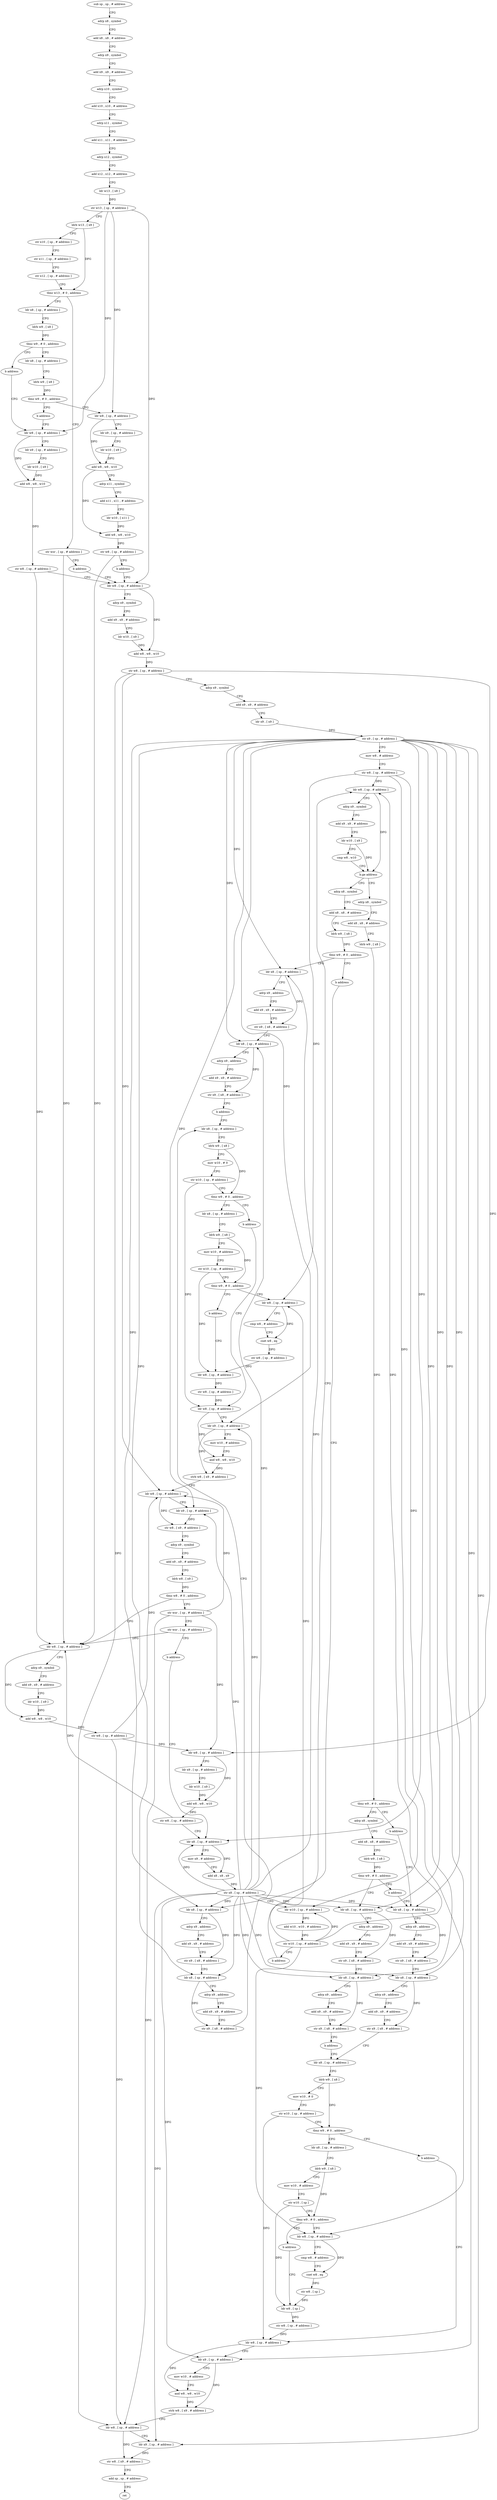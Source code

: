 digraph "func" {
"4229004" [label = "sub sp , sp , # address" ]
"4229008" [label = "adrp x8 , symbol" ]
"4229012" [label = "add x8 , x8 , # address" ]
"4229016" [label = "adrp x9 , symbol" ]
"4229020" [label = "add x9 , x9 , # address" ]
"4229024" [label = "adrp x10 , symbol" ]
"4229028" [label = "add x10 , x10 , # address" ]
"4229032" [label = "adrp x11 , symbol" ]
"4229036" [label = "add x11 , x11 , # address" ]
"4229040" [label = "adrp x12 , symbol" ]
"4229044" [label = "add x12 , x12 , # address" ]
"4229048" [label = "ldr w13 , [ x8 ]" ]
"4229052" [label = "str w13 , [ sp , # address ]" ]
"4229056" [label = "ldrb w13 , [ x9 ]" ]
"4229060" [label = "str x10 , [ sp , # address ]" ]
"4229064" [label = "str x11 , [ sp , # address ]" ]
"4229068" [label = "str x12 , [ sp , # address ]" ]
"4229072" [label = "tbnz w13 , # 0 , address" ]
"4229084" [label = "ldr x8 , [ sp , # address ]" ]
"4229076" [label = "str wzr , [ sp , # address ]" ]
"4229088" [label = "ldrb w9 , [ x8 ]" ]
"4229092" [label = "tbnz w9 , # 0 , address" ]
"4229100" [label = "ldr x8 , [ sp , # address ]" ]
"4229096" [label = "b address" ]
"4229080" [label = "b address" ]
"4229176" [label = "ldr w8 , [ sp , # address ]" ]
"4229104" [label = "ldrb w9 , [ x8 ]" ]
"4229108" [label = "tbnz w9 , # 0 , address" ]
"4229116" [label = "ldr w8 , [ sp , # address ]" ]
"4229112" [label = "b address" ]
"4229156" [label = "ldr w8 , [ sp , # address ]" ]
"4229180" [label = "adrp x9 , symbol" ]
"4229184" [label = "add x9 , x9 , # address" ]
"4229188" [label = "ldr w10 , [ x9 ]" ]
"4229192" [label = "add w8 , w8 , w10" ]
"4229196" [label = "str w8 , [ sp , # address ]" ]
"4229200" [label = "adrp x9 , symbol" ]
"4229204" [label = "add x9 , x9 , # address" ]
"4229208" [label = "ldr x9 , [ x9 ]" ]
"4229212" [label = "str x9 , [ sp , # address ]" ]
"4229216" [label = "mov w8 , # address" ]
"4229220" [label = "str w8 , [ sp , # address ]" ]
"4229224" [label = "ldr w8 , [ sp , # address ]" ]
"4229120" [label = "ldr x9 , [ sp , # address ]" ]
"4229124" [label = "ldr w10 , [ x9 ]" ]
"4229128" [label = "add w8 , w8 , w10" ]
"4229132" [label = "adrp x11 , symbol" ]
"4229136" [label = "add x11 , x11 , # address" ]
"4229140" [label = "ldr w10 , [ x11 ]" ]
"4229144" [label = "add w8 , w8 , w10" ]
"4229148" [label = "str w8 , [ sp , # address ]" ]
"4229152" [label = "b address" ]
"4229160" [label = "ldr x9 , [ sp , # address ]" ]
"4229164" [label = "ldr w10 , [ x9 ]" ]
"4229168" [label = "add w8 , w8 , w10" ]
"4229172" [label = "str w8 , [ sp , # address ]" ]
"4229544" [label = "adrp x8 , symbol" ]
"4229548" [label = "add x8 , x8 , # address" ]
"4229552" [label = "ldrb w9 , [ x8 ]" ]
"4229556" [label = "tbnz w9 , # 0 , address" ]
"4229564" [label = "adrp x8 , symbol" ]
"4229560" [label = "b address" ]
"4229248" [label = "adrp x8 , symbol" ]
"4229252" [label = "add x8 , x8 , # address" ]
"4229256" [label = "ldrb w9 , [ x8 ]" ]
"4229260" [label = "tbnz w9 , # 0 , address" ]
"4229268" [label = "ldr x8 , [ sp , # address ]" ]
"4229264" [label = "b address" ]
"4229568" [label = "add x8 , x8 , # address" ]
"4229572" [label = "ldrb w9 , [ x8 ]" ]
"4229576" [label = "tbnz w9 , # 0 , address" ]
"4229584" [label = "ldr x8 , [ sp , # address ]" ]
"4229580" [label = "b address" ]
"4229620" [label = "ldr x8 , [ sp , # address ]" ]
"4229272" [label = "adrp x9 , address" ]
"4229276" [label = "add x9 , x9 , # address" ]
"4229280" [label = "str x9 , [ x8 , # address ]" ]
"4229284" [label = "ldr x8 , [ sp , # address ]" ]
"4229288" [label = "adrp x9 , address" ]
"4229292" [label = "add x9 , x9 , # address" ]
"4229296" [label = "str x9 , [ x8 , # address ]" ]
"4229300" [label = "b address" ]
"4229336" [label = "ldr x8 , [ sp , # address ]" ]
"4229304" [label = "ldr x8 , [ sp , # address ]" ]
"4229588" [label = "adrp x9 , address" ]
"4229592" [label = "add x9 , x9 , # address" ]
"4229596" [label = "str x9 , [ x8 , # address ]" ]
"4229600" [label = "ldr x8 , [ sp , # address ]" ]
"4229604" [label = "adrp x9 , address" ]
"4229608" [label = "add x9 , x9 , # address" ]
"4229612" [label = "str x9 , [ x8 , # address ]" ]
"4229616" [label = "b address" ]
"4229652" [label = "ldr x8 , [ sp , # address ]" ]
"4229624" [label = "adrp x9 , address" ]
"4229628" [label = "add x9 , x9 , # address" ]
"4229632" [label = "str x9 , [ x8 , # address ]" ]
"4229636" [label = "ldr x8 , [ sp , # address ]" ]
"4229640" [label = "adrp x9 , address" ]
"4229644" [label = "add x9 , x9 , # address" ]
"4229648" [label = "str x9 , [ x8 , # address ]" ]
"4229340" [label = "ldrb w9 , [ x8 ]" ]
"4229344" [label = "mov w10 , # 0" ]
"4229348" [label = "str w10 , [ sp , # address ]" ]
"4229352" [label = "tbnz w9 , # 0 , address" ]
"4229360" [label = "ldr x8 , [ sp , # address ]" ]
"4229356" [label = "b address" ]
"4229308" [label = "adrp x9 , address" ]
"4229312" [label = "add x9 , x9 , # address" ]
"4229316" [label = "str x9 , [ x8 , # address ]" ]
"4229320" [label = "ldr x8 , [ sp , # address ]" ]
"4229324" [label = "adrp x9 , address" ]
"4229328" [label = "add x9 , x9 , # address" ]
"4229332" [label = "str x9 , [ x8 , # address ]" ]
"4229656" [label = "ldrb w9 , [ x8 ]" ]
"4229660" [label = "mov w10 , # 0" ]
"4229664" [label = "str w10 , [ sp , # address ]" ]
"4229668" [label = "tbnz w9 , # 0 , address" ]
"4229676" [label = "ldr x8 , [ sp , # address ]" ]
"4229672" [label = "b address" ]
"4229680" [label = "ldrb w9 , [ x8 ]" ]
"4229684" [label = "mov w10 , # address" ]
"4229688" [label = "str w10 , [ sp ]" ]
"4229692" [label = "tbnz w9 , # 0 , address" ]
"4229700" [label = "ldr w8 , [ sp , # address ]" ]
"4229696" [label = "b address" ]
"4229724" [label = "ldr w8 , [ sp , # address ]" ]
"4229364" [label = "ldrb w9 , [ x8 ]" ]
"4229368" [label = "mov w10 , # address" ]
"4229372" [label = "str w10 , [ sp , # address ]" ]
"4229376" [label = "tbnz w9 , # 0 , address" ]
"4229384" [label = "ldr w8 , [ sp , # address ]" ]
"4229380" [label = "b address" ]
"4229408" [label = "ldr w8 , [ sp , # address ]" ]
"4229704" [label = "cmp w8 , # address" ]
"4229708" [label = "cset w8 , eq" ]
"4229712" [label = "str w8 , [ sp ]" ]
"4229716" [label = "ldr w8 , [ sp ]" ]
"4229728" [label = "ldr x9 , [ sp , # address ]" ]
"4229732" [label = "mov w10 , # address" ]
"4229736" [label = "and w8 , w8 , w10" ]
"4229740" [label = "strb w8 , [ x9 , # address ]" ]
"4229744" [label = "ldr w8 , [ sp , # address ]" ]
"4229748" [label = "ldr x9 , [ sp , # address ]" ]
"4229752" [label = "str w8 , [ x9 , # address ]" ]
"4229756" [label = "add sp , sp , # address" ]
"4229760" [label = "ret" ]
"4229388" [label = "cmp w8 , # address" ]
"4229392" [label = "cset w8 , eq" ]
"4229396" [label = "str w8 , [ sp , # address ]" ]
"4229400" [label = "ldr w8 , [ sp , # address ]" ]
"4229412" [label = "ldr x9 , [ sp , # address ]" ]
"4229416" [label = "mov w10 , # address" ]
"4229420" [label = "and w8 , w8 , w10" ]
"4229424" [label = "strb w8 , [ x9 , # address ]" ]
"4229428" [label = "ldr w8 , [ sp , # address ]" ]
"4229432" [label = "ldr x9 , [ sp , # address ]" ]
"4229436" [label = "str w8 , [ x9 , # address ]" ]
"4229440" [label = "adrp x9 , symbol" ]
"4229444" [label = "add x9 , x9 , # address" ]
"4229448" [label = "ldrb w8 , [ x9 ]" ]
"4229452" [label = "tbnz w8 , # 0 , address" ]
"4229468" [label = "ldr w8 , [ sp , # address ]" ]
"4229456" [label = "str wzr , [ sp , # address ]" ]
"4229720" [label = "str w8 , [ sp , # address ]" ]
"4229472" [label = "adrp x9 , symbol" ]
"4229476" [label = "add x9 , x9 , # address" ]
"4229480" [label = "ldr w10 , [ x9 ]" ]
"4229484" [label = "add w8 , w8 , w10" ]
"4229488" [label = "str w8 , [ sp , # address ]" ]
"4229492" [label = "ldr w8 , [ sp , # address ]" ]
"4229496" [label = "ldr x9 , [ sp , # address ]" ]
"4229500" [label = "ldr w10 , [ x9 ]" ]
"4229504" [label = "add w8 , w8 , w10" ]
"4229508" [label = "str w8 , [ sp , # address ]" ]
"4229512" [label = "ldr x8 , [ sp , # address ]" ]
"4229460" [label = "str wzr , [ sp , # address ]" ]
"4229464" [label = "b address" ]
"4229404" [label = "str w8 , [ sp , # address ]" ]
"4229228" [label = "adrp x9 , symbol" ]
"4229232" [label = "add x9 , x9 , # address" ]
"4229236" [label = "ldr w10 , [ x9 ]" ]
"4229240" [label = "cmp w8 , w10" ]
"4229244" [label = "b.ge address" ]
"4229516" [label = "mov x9 , # address" ]
"4229520" [label = "add x8 , x8 , x9" ]
"4229524" [label = "str x8 , [ sp , # address ]" ]
"4229528" [label = "ldr w10 , [ sp , # address ]" ]
"4229532" [label = "add w10 , w10 , # address" ]
"4229536" [label = "str w10 , [ sp , # address ]" ]
"4229540" [label = "b address" ]
"4229004" -> "4229008" [ label = "CFG" ]
"4229008" -> "4229012" [ label = "CFG" ]
"4229012" -> "4229016" [ label = "CFG" ]
"4229016" -> "4229020" [ label = "CFG" ]
"4229020" -> "4229024" [ label = "CFG" ]
"4229024" -> "4229028" [ label = "CFG" ]
"4229028" -> "4229032" [ label = "CFG" ]
"4229032" -> "4229036" [ label = "CFG" ]
"4229036" -> "4229040" [ label = "CFG" ]
"4229040" -> "4229044" [ label = "CFG" ]
"4229044" -> "4229048" [ label = "CFG" ]
"4229048" -> "4229052" [ label = "DFG" ]
"4229052" -> "4229056" [ label = "CFG" ]
"4229052" -> "4229176" [ label = "DFG" ]
"4229052" -> "4229116" [ label = "DFG" ]
"4229052" -> "4229156" [ label = "DFG" ]
"4229056" -> "4229060" [ label = "CFG" ]
"4229056" -> "4229072" [ label = "DFG" ]
"4229060" -> "4229064" [ label = "CFG" ]
"4229064" -> "4229068" [ label = "CFG" ]
"4229068" -> "4229072" [ label = "CFG" ]
"4229072" -> "4229084" [ label = "CFG" ]
"4229072" -> "4229076" [ label = "CFG" ]
"4229084" -> "4229088" [ label = "CFG" ]
"4229076" -> "4229080" [ label = "CFG" ]
"4229076" -> "4229468" [ label = "DFG" ]
"4229088" -> "4229092" [ label = "DFG" ]
"4229092" -> "4229100" [ label = "CFG" ]
"4229092" -> "4229096" [ label = "CFG" ]
"4229100" -> "4229104" [ label = "CFG" ]
"4229096" -> "4229156" [ label = "CFG" ]
"4229080" -> "4229176" [ label = "CFG" ]
"4229176" -> "4229180" [ label = "CFG" ]
"4229176" -> "4229192" [ label = "DFG" ]
"4229104" -> "4229108" [ label = "DFG" ]
"4229108" -> "4229116" [ label = "CFG" ]
"4229108" -> "4229112" [ label = "CFG" ]
"4229116" -> "4229120" [ label = "CFG" ]
"4229116" -> "4229128" [ label = "DFG" ]
"4229112" -> "4229156" [ label = "CFG" ]
"4229156" -> "4229160" [ label = "CFG" ]
"4229156" -> "4229168" [ label = "DFG" ]
"4229180" -> "4229184" [ label = "CFG" ]
"4229184" -> "4229188" [ label = "CFG" ]
"4229188" -> "4229192" [ label = "DFG" ]
"4229192" -> "4229196" [ label = "DFG" ]
"4229196" -> "4229200" [ label = "CFG" ]
"4229196" -> "4229428" [ label = "DFG" ]
"4229196" -> "4229744" [ label = "DFG" ]
"4229196" -> "4229492" [ label = "DFG" ]
"4229200" -> "4229204" [ label = "CFG" ]
"4229204" -> "4229208" [ label = "CFG" ]
"4229208" -> "4229212" [ label = "DFG" ]
"4229212" -> "4229216" [ label = "CFG" ]
"4229212" -> "4229268" [ label = "DFG" ]
"4229212" -> "4229284" [ label = "DFG" ]
"4229212" -> "4229584" [ label = "DFG" ]
"4229212" -> "4229600" [ label = "DFG" ]
"4229212" -> "4229620" [ label = "DFG" ]
"4229212" -> "4229636" [ label = "DFG" ]
"4229212" -> "4229304" [ label = "DFG" ]
"4229212" -> "4229320" [ label = "DFG" ]
"4229212" -> "4229412" [ label = "DFG" ]
"4229212" -> "4229432" [ label = "DFG" ]
"4229212" -> "4229728" [ label = "DFG" ]
"4229212" -> "4229748" [ label = "DFG" ]
"4229212" -> "4229512" [ label = "DFG" ]
"4229216" -> "4229220" [ label = "CFG" ]
"4229220" -> "4229224" [ label = "DFG" ]
"4229220" -> "4229384" [ label = "DFG" ]
"4229220" -> "4229700" [ label = "DFG" ]
"4229220" -> "4229528" [ label = "DFG" ]
"4229224" -> "4229228" [ label = "CFG" ]
"4229224" -> "4229244" [ label = "DFG" ]
"4229120" -> "4229124" [ label = "CFG" ]
"4229124" -> "4229128" [ label = "DFG" ]
"4229128" -> "4229132" [ label = "CFG" ]
"4229128" -> "4229144" [ label = "DFG" ]
"4229132" -> "4229136" [ label = "CFG" ]
"4229136" -> "4229140" [ label = "CFG" ]
"4229140" -> "4229144" [ label = "DFG" ]
"4229144" -> "4229148" [ label = "DFG" ]
"4229148" -> "4229152" [ label = "CFG" ]
"4229148" -> "4229468" [ label = "DFG" ]
"4229152" -> "4229176" [ label = "CFG" ]
"4229160" -> "4229164" [ label = "CFG" ]
"4229164" -> "4229168" [ label = "DFG" ]
"4229168" -> "4229172" [ label = "DFG" ]
"4229172" -> "4229176" [ label = "CFG" ]
"4229172" -> "4229468" [ label = "DFG" ]
"4229544" -> "4229548" [ label = "CFG" ]
"4229548" -> "4229552" [ label = "CFG" ]
"4229552" -> "4229556" [ label = "DFG" ]
"4229556" -> "4229564" [ label = "CFG" ]
"4229556" -> "4229560" [ label = "CFG" ]
"4229564" -> "4229568" [ label = "CFG" ]
"4229560" -> "4229620" [ label = "CFG" ]
"4229248" -> "4229252" [ label = "CFG" ]
"4229252" -> "4229256" [ label = "CFG" ]
"4229256" -> "4229260" [ label = "DFG" ]
"4229260" -> "4229268" [ label = "CFG" ]
"4229260" -> "4229264" [ label = "CFG" ]
"4229268" -> "4229272" [ label = "CFG" ]
"4229268" -> "4229280" [ label = "DFG" ]
"4229264" -> "4229304" [ label = "CFG" ]
"4229568" -> "4229572" [ label = "CFG" ]
"4229572" -> "4229576" [ label = "DFG" ]
"4229576" -> "4229584" [ label = "CFG" ]
"4229576" -> "4229580" [ label = "CFG" ]
"4229584" -> "4229588" [ label = "CFG" ]
"4229584" -> "4229596" [ label = "DFG" ]
"4229580" -> "4229620" [ label = "CFG" ]
"4229620" -> "4229624" [ label = "CFG" ]
"4229620" -> "4229632" [ label = "DFG" ]
"4229272" -> "4229276" [ label = "CFG" ]
"4229276" -> "4229280" [ label = "CFG" ]
"4229280" -> "4229284" [ label = "CFG" ]
"4229284" -> "4229288" [ label = "CFG" ]
"4229284" -> "4229296" [ label = "DFG" ]
"4229288" -> "4229292" [ label = "CFG" ]
"4229292" -> "4229296" [ label = "CFG" ]
"4229296" -> "4229300" [ label = "CFG" ]
"4229300" -> "4229336" [ label = "CFG" ]
"4229336" -> "4229340" [ label = "CFG" ]
"4229304" -> "4229308" [ label = "CFG" ]
"4229304" -> "4229316" [ label = "DFG" ]
"4229588" -> "4229592" [ label = "CFG" ]
"4229592" -> "4229596" [ label = "CFG" ]
"4229596" -> "4229600" [ label = "CFG" ]
"4229600" -> "4229604" [ label = "CFG" ]
"4229600" -> "4229612" [ label = "DFG" ]
"4229604" -> "4229608" [ label = "CFG" ]
"4229608" -> "4229612" [ label = "CFG" ]
"4229612" -> "4229616" [ label = "CFG" ]
"4229616" -> "4229652" [ label = "CFG" ]
"4229652" -> "4229656" [ label = "CFG" ]
"4229624" -> "4229628" [ label = "CFG" ]
"4229628" -> "4229632" [ label = "CFG" ]
"4229632" -> "4229636" [ label = "CFG" ]
"4229636" -> "4229640" [ label = "CFG" ]
"4229636" -> "4229648" [ label = "DFG" ]
"4229640" -> "4229644" [ label = "CFG" ]
"4229644" -> "4229648" [ label = "CFG" ]
"4229648" -> "4229652" [ label = "CFG" ]
"4229340" -> "4229344" [ label = "CFG" ]
"4229340" -> "4229352" [ label = "DFG" ]
"4229344" -> "4229348" [ label = "CFG" ]
"4229348" -> "4229352" [ label = "CFG" ]
"4229348" -> "4229408" [ label = "DFG" ]
"4229352" -> "4229360" [ label = "CFG" ]
"4229352" -> "4229356" [ label = "CFG" ]
"4229360" -> "4229364" [ label = "CFG" ]
"4229356" -> "4229408" [ label = "CFG" ]
"4229308" -> "4229312" [ label = "CFG" ]
"4229312" -> "4229316" [ label = "CFG" ]
"4229316" -> "4229320" [ label = "CFG" ]
"4229320" -> "4229324" [ label = "CFG" ]
"4229320" -> "4229332" [ label = "DFG" ]
"4229324" -> "4229328" [ label = "CFG" ]
"4229328" -> "4229332" [ label = "CFG" ]
"4229332" -> "4229336" [ label = "CFG" ]
"4229656" -> "4229660" [ label = "CFG" ]
"4229656" -> "4229668" [ label = "DFG" ]
"4229660" -> "4229664" [ label = "CFG" ]
"4229664" -> "4229668" [ label = "CFG" ]
"4229664" -> "4229724" [ label = "DFG" ]
"4229668" -> "4229676" [ label = "CFG" ]
"4229668" -> "4229672" [ label = "CFG" ]
"4229676" -> "4229680" [ label = "CFG" ]
"4229672" -> "4229724" [ label = "CFG" ]
"4229680" -> "4229684" [ label = "CFG" ]
"4229680" -> "4229692" [ label = "DFG" ]
"4229684" -> "4229688" [ label = "CFG" ]
"4229688" -> "4229692" [ label = "CFG" ]
"4229688" -> "4229716" [ label = "DFG" ]
"4229692" -> "4229700" [ label = "CFG" ]
"4229692" -> "4229696" [ label = "CFG" ]
"4229700" -> "4229704" [ label = "CFG" ]
"4229700" -> "4229708" [ label = "DFG" ]
"4229696" -> "4229716" [ label = "CFG" ]
"4229724" -> "4229728" [ label = "CFG" ]
"4229724" -> "4229736" [ label = "DFG" ]
"4229364" -> "4229368" [ label = "CFG" ]
"4229364" -> "4229376" [ label = "DFG" ]
"4229368" -> "4229372" [ label = "CFG" ]
"4229372" -> "4229376" [ label = "CFG" ]
"4229372" -> "4229400" [ label = "DFG" ]
"4229376" -> "4229384" [ label = "CFG" ]
"4229376" -> "4229380" [ label = "CFG" ]
"4229384" -> "4229388" [ label = "CFG" ]
"4229384" -> "4229392" [ label = "DFG" ]
"4229380" -> "4229400" [ label = "CFG" ]
"4229408" -> "4229412" [ label = "CFG" ]
"4229408" -> "4229420" [ label = "DFG" ]
"4229704" -> "4229708" [ label = "CFG" ]
"4229708" -> "4229712" [ label = "DFG" ]
"4229712" -> "4229716" [ label = "DFG" ]
"4229716" -> "4229720" [ label = "DFG" ]
"4229728" -> "4229732" [ label = "CFG" ]
"4229728" -> "4229740" [ label = "DFG" ]
"4229732" -> "4229736" [ label = "CFG" ]
"4229736" -> "4229740" [ label = "DFG" ]
"4229740" -> "4229744" [ label = "CFG" ]
"4229744" -> "4229748" [ label = "CFG" ]
"4229744" -> "4229752" [ label = "DFG" ]
"4229748" -> "4229752" [ label = "DFG" ]
"4229752" -> "4229756" [ label = "CFG" ]
"4229756" -> "4229760" [ label = "CFG" ]
"4229388" -> "4229392" [ label = "CFG" ]
"4229392" -> "4229396" [ label = "DFG" ]
"4229396" -> "4229400" [ label = "DFG" ]
"4229400" -> "4229404" [ label = "DFG" ]
"4229412" -> "4229416" [ label = "CFG" ]
"4229412" -> "4229424" [ label = "DFG" ]
"4229416" -> "4229420" [ label = "CFG" ]
"4229420" -> "4229424" [ label = "DFG" ]
"4229424" -> "4229428" [ label = "CFG" ]
"4229428" -> "4229432" [ label = "CFG" ]
"4229428" -> "4229436" [ label = "DFG" ]
"4229432" -> "4229436" [ label = "DFG" ]
"4229436" -> "4229440" [ label = "CFG" ]
"4229440" -> "4229444" [ label = "CFG" ]
"4229444" -> "4229448" [ label = "CFG" ]
"4229448" -> "4229452" [ label = "DFG" ]
"4229452" -> "4229468" [ label = "CFG" ]
"4229452" -> "4229456" [ label = "CFG" ]
"4229468" -> "4229472" [ label = "CFG" ]
"4229468" -> "4229484" [ label = "DFG" ]
"4229456" -> "4229460" [ label = "CFG" ]
"4229456" -> "4229428" [ label = "DFG" ]
"4229456" -> "4229744" [ label = "DFG" ]
"4229456" -> "4229492" [ label = "DFG" ]
"4229720" -> "4229724" [ label = "DFG" ]
"4229472" -> "4229476" [ label = "CFG" ]
"4229476" -> "4229480" [ label = "CFG" ]
"4229480" -> "4229484" [ label = "DFG" ]
"4229484" -> "4229488" [ label = "DFG" ]
"4229488" -> "4229492" [ label = "DFG" ]
"4229488" -> "4229428" [ label = "DFG" ]
"4229488" -> "4229744" [ label = "DFG" ]
"4229492" -> "4229496" [ label = "CFG" ]
"4229492" -> "4229504" [ label = "DFG" ]
"4229496" -> "4229500" [ label = "CFG" ]
"4229500" -> "4229504" [ label = "DFG" ]
"4229504" -> "4229508" [ label = "DFG" ]
"4229508" -> "4229512" [ label = "CFG" ]
"4229508" -> "4229468" [ label = "DFG" ]
"4229512" -> "4229516" [ label = "CFG" ]
"4229512" -> "4229520" [ label = "DFG" ]
"4229460" -> "4229464" [ label = "CFG" ]
"4229460" -> "4229468" [ label = "DFG" ]
"4229464" -> "4229512" [ label = "CFG" ]
"4229404" -> "4229408" [ label = "DFG" ]
"4229228" -> "4229232" [ label = "CFG" ]
"4229232" -> "4229236" [ label = "CFG" ]
"4229236" -> "4229240" [ label = "CFG" ]
"4229236" -> "4229244" [ label = "DFG" ]
"4229240" -> "4229244" [ label = "CFG" ]
"4229244" -> "4229544" [ label = "CFG" ]
"4229244" -> "4229248" [ label = "CFG" ]
"4229516" -> "4229520" [ label = "CFG" ]
"4229520" -> "4229524" [ label = "DFG" ]
"4229524" -> "4229528" [ label = "CFG" ]
"4229524" -> "4229268" [ label = "DFG" ]
"4229524" -> "4229284" [ label = "DFG" ]
"4229524" -> "4229584" [ label = "DFG" ]
"4229524" -> "4229600" [ label = "DFG" ]
"4229524" -> "4229620" [ label = "DFG" ]
"4229524" -> "4229636" [ label = "DFG" ]
"4229524" -> "4229304" [ label = "DFG" ]
"4229524" -> "4229320" [ label = "DFG" ]
"4229524" -> "4229412" [ label = "DFG" ]
"4229524" -> "4229432" [ label = "DFG" ]
"4229524" -> "4229728" [ label = "DFG" ]
"4229524" -> "4229748" [ label = "DFG" ]
"4229524" -> "4229512" [ label = "DFG" ]
"4229528" -> "4229532" [ label = "DFG" ]
"4229532" -> "4229536" [ label = "DFG" ]
"4229536" -> "4229540" [ label = "CFG" ]
"4229536" -> "4229224" [ label = "DFG" ]
"4229536" -> "4229384" [ label = "DFG" ]
"4229536" -> "4229700" [ label = "DFG" ]
"4229536" -> "4229528" [ label = "DFG" ]
"4229540" -> "4229224" [ label = "CFG" ]
}
